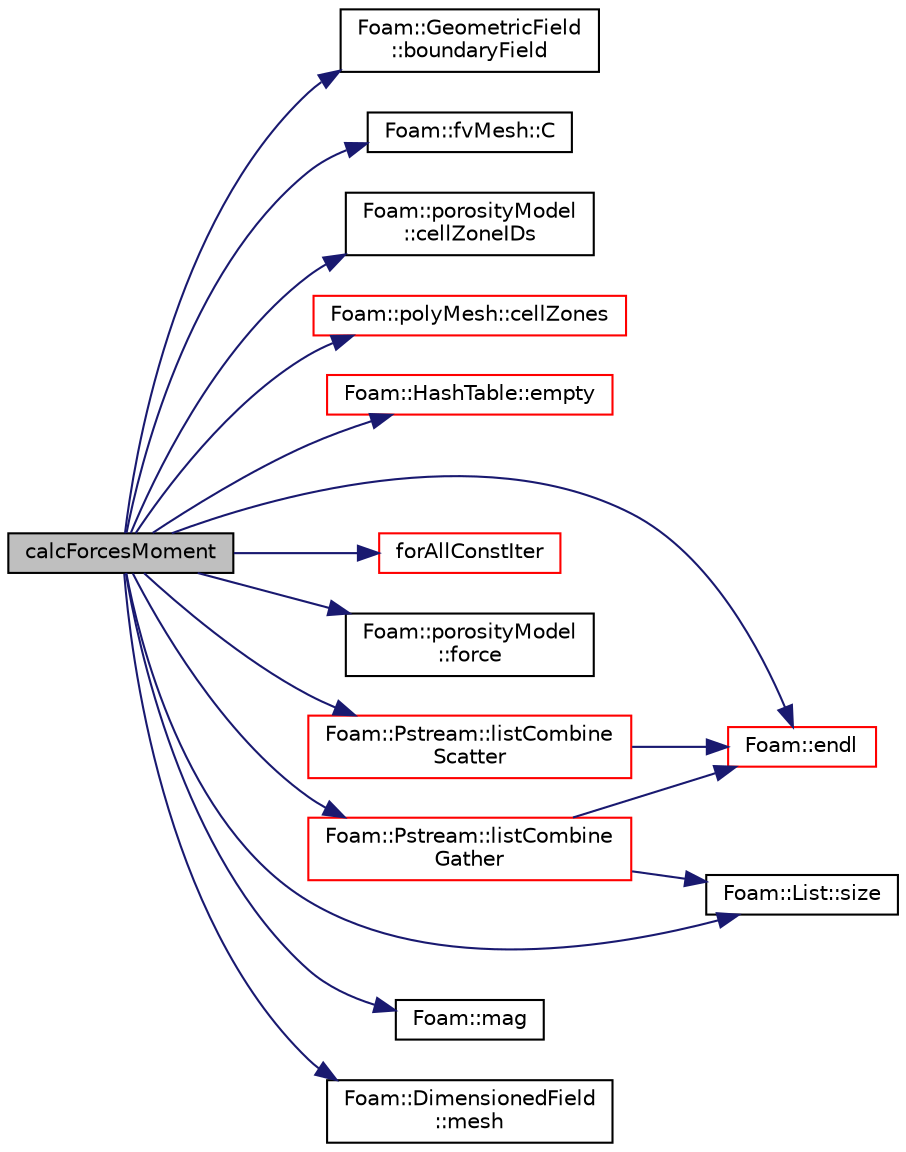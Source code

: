 digraph "calcForcesMoment"
{
  bgcolor="transparent";
  edge [fontname="Helvetica",fontsize="10",labelfontname="Helvetica",labelfontsize="10"];
  node [fontname="Helvetica",fontsize="10",shape=record];
  rankdir="LR";
  Node1 [label="calcForcesMoment",height=0.2,width=0.4,color="black", fillcolor="grey75", style="filled", fontcolor="black"];
  Node1 -> Node2 [color="midnightblue",fontsize="10",style="solid",fontname="Helvetica"];
  Node2 [label="Foam::GeometricField\l::boundaryField",height=0.2,width=0.4,color="black",URL="$a00934.html#a3c6c1a789b48ea0c5e8bff64f9c14f2d",tooltip="Return reference to GeometricBoundaryField. "];
  Node1 -> Node3 [color="midnightblue",fontsize="10",style="solid",fontname="Helvetica"];
  Node3 [label="Foam::fvMesh::C",height=0.2,width=0.4,color="black",URL="$a00889.html#a206b1ae5b1c254da85a9666d0a9dc979",tooltip="Return cell centres as volVectorField. "];
  Node1 -> Node4 [color="midnightblue",fontsize="10",style="solid",fontname="Helvetica"];
  Node4 [label="Foam::porosityModel\l::cellZoneIDs",height=0.2,width=0.4,color="black",URL="$a01973.html#ade51ad760a4b5448e374f2d4533f428c",tooltip="Return const access to the cell zone IDs. "];
  Node1 -> Node5 [color="midnightblue",fontsize="10",style="solid",fontname="Helvetica"];
  Node5 [label="Foam::polyMesh::cellZones",height=0.2,width=0.4,color="red",URL="$a01949.html#a4d1a75ab59a90fb234112675b3ce1018",tooltip="Return cell zone mesh. "];
  Node1 -> Node6 [color="midnightblue",fontsize="10",style="solid",fontname="Helvetica"];
  Node6 [label="Foam::HashTable::empty",height=0.2,width=0.4,color="red",URL="$a00997.html#ac6e61de369e994009e36f344f99c15ad",tooltip="Return true if the hash table is empty. "];
  Node1 -> Node7 [color="midnightblue",fontsize="10",style="solid",fontname="Helvetica"];
  Node7 [label="Foam::endl",height=0.2,width=0.4,color="red",URL="$a10958.html#a2db8fe02a0d3909e9351bb4275b23ce4",tooltip="Add newline and flush stream. "];
  Node1 -> Node8 [color="midnightblue",fontsize="10",style="solid",fontname="Helvetica"];
  Node8 [label="forAllConstIter",height=0.2,width=0.4,color="red",URL="$a03054.html#ae21e2836509b0fa7f7cedf6493b11b09"];
  Node1 -> Node9 [color="midnightblue",fontsize="10",style="solid",fontname="Helvetica"];
  Node9 [label="Foam::porosityModel\l::force",height=0.2,width=0.4,color="black",URL="$a01973.html#af861626b8649e3f77afdfc16e8438a93",tooltip="Return the force over the cell zone(s) "];
  Node1 -> Node10 [color="midnightblue",fontsize="10",style="solid",fontname="Helvetica"];
  Node10 [label="Foam::Pstream::listCombine\lGather",height=0.2,width=0.4,color="red",URL="$a02049.html#a8c0e5044dc4a942cf62b06797c3a743f"];
  Node10 -> Node11 [color="midnightblue",fontsize="10",style="solid",fontname="Helvetica"];
  Node11 [label="Foam::List::size",height=0.2,width=0.4,color="black",URL="$a01387.html#a8a5f6fa29bd4b500caf186f60245b384",tooltip="Override size to be inconsistent with allocated storage. "];
  Node10 -> Node7 [color="midnightblue",fontsize="10",style="solid",fontname="Helvetica"];
  Node1 -> Node12 [color="midnightblue",fontsize="10",style="solid",fontname="Helvetica"];
  Node12 [label="Foam::Pstream::listCombine\lScatter",height=0.2,width=0.4,color="red",URL="$a02049.html#adfd4915b68ab7181dccb847976286e56",tooltip="Scatter data. Reverse of combineGather. "];
  Node12 -> Node7 [color="midnightblue",fontsize="10",style="solid",fontname="Helvetica"];
  Node1 -> Node13 [color="midnightblue",fontsize="10",style="solid",fontname="Helvetica"];
  Node13 [label="Foam::mag",height=0.2,width=0.4,color="black",URL="$a10958.html#a929da2a3fdcf3dacbbe0487d3a330dae"];
  Node1 -> Node14 [color="midnightblue",fontsize="10",style="solid",fontname="Helvetica"];
  Node14 [label="Foam::DimensionedField\l::mesh",height=0.2,width=0.4,color="black",URL="$a00540.html#abdefa6904b53f35c49185ee1cb3d1800",tooltip="Return mesh. "];
  Node1 -> Node11 [color="midnightblue",fontsize="10",style="solid",fontname="Helvetica"];
}
